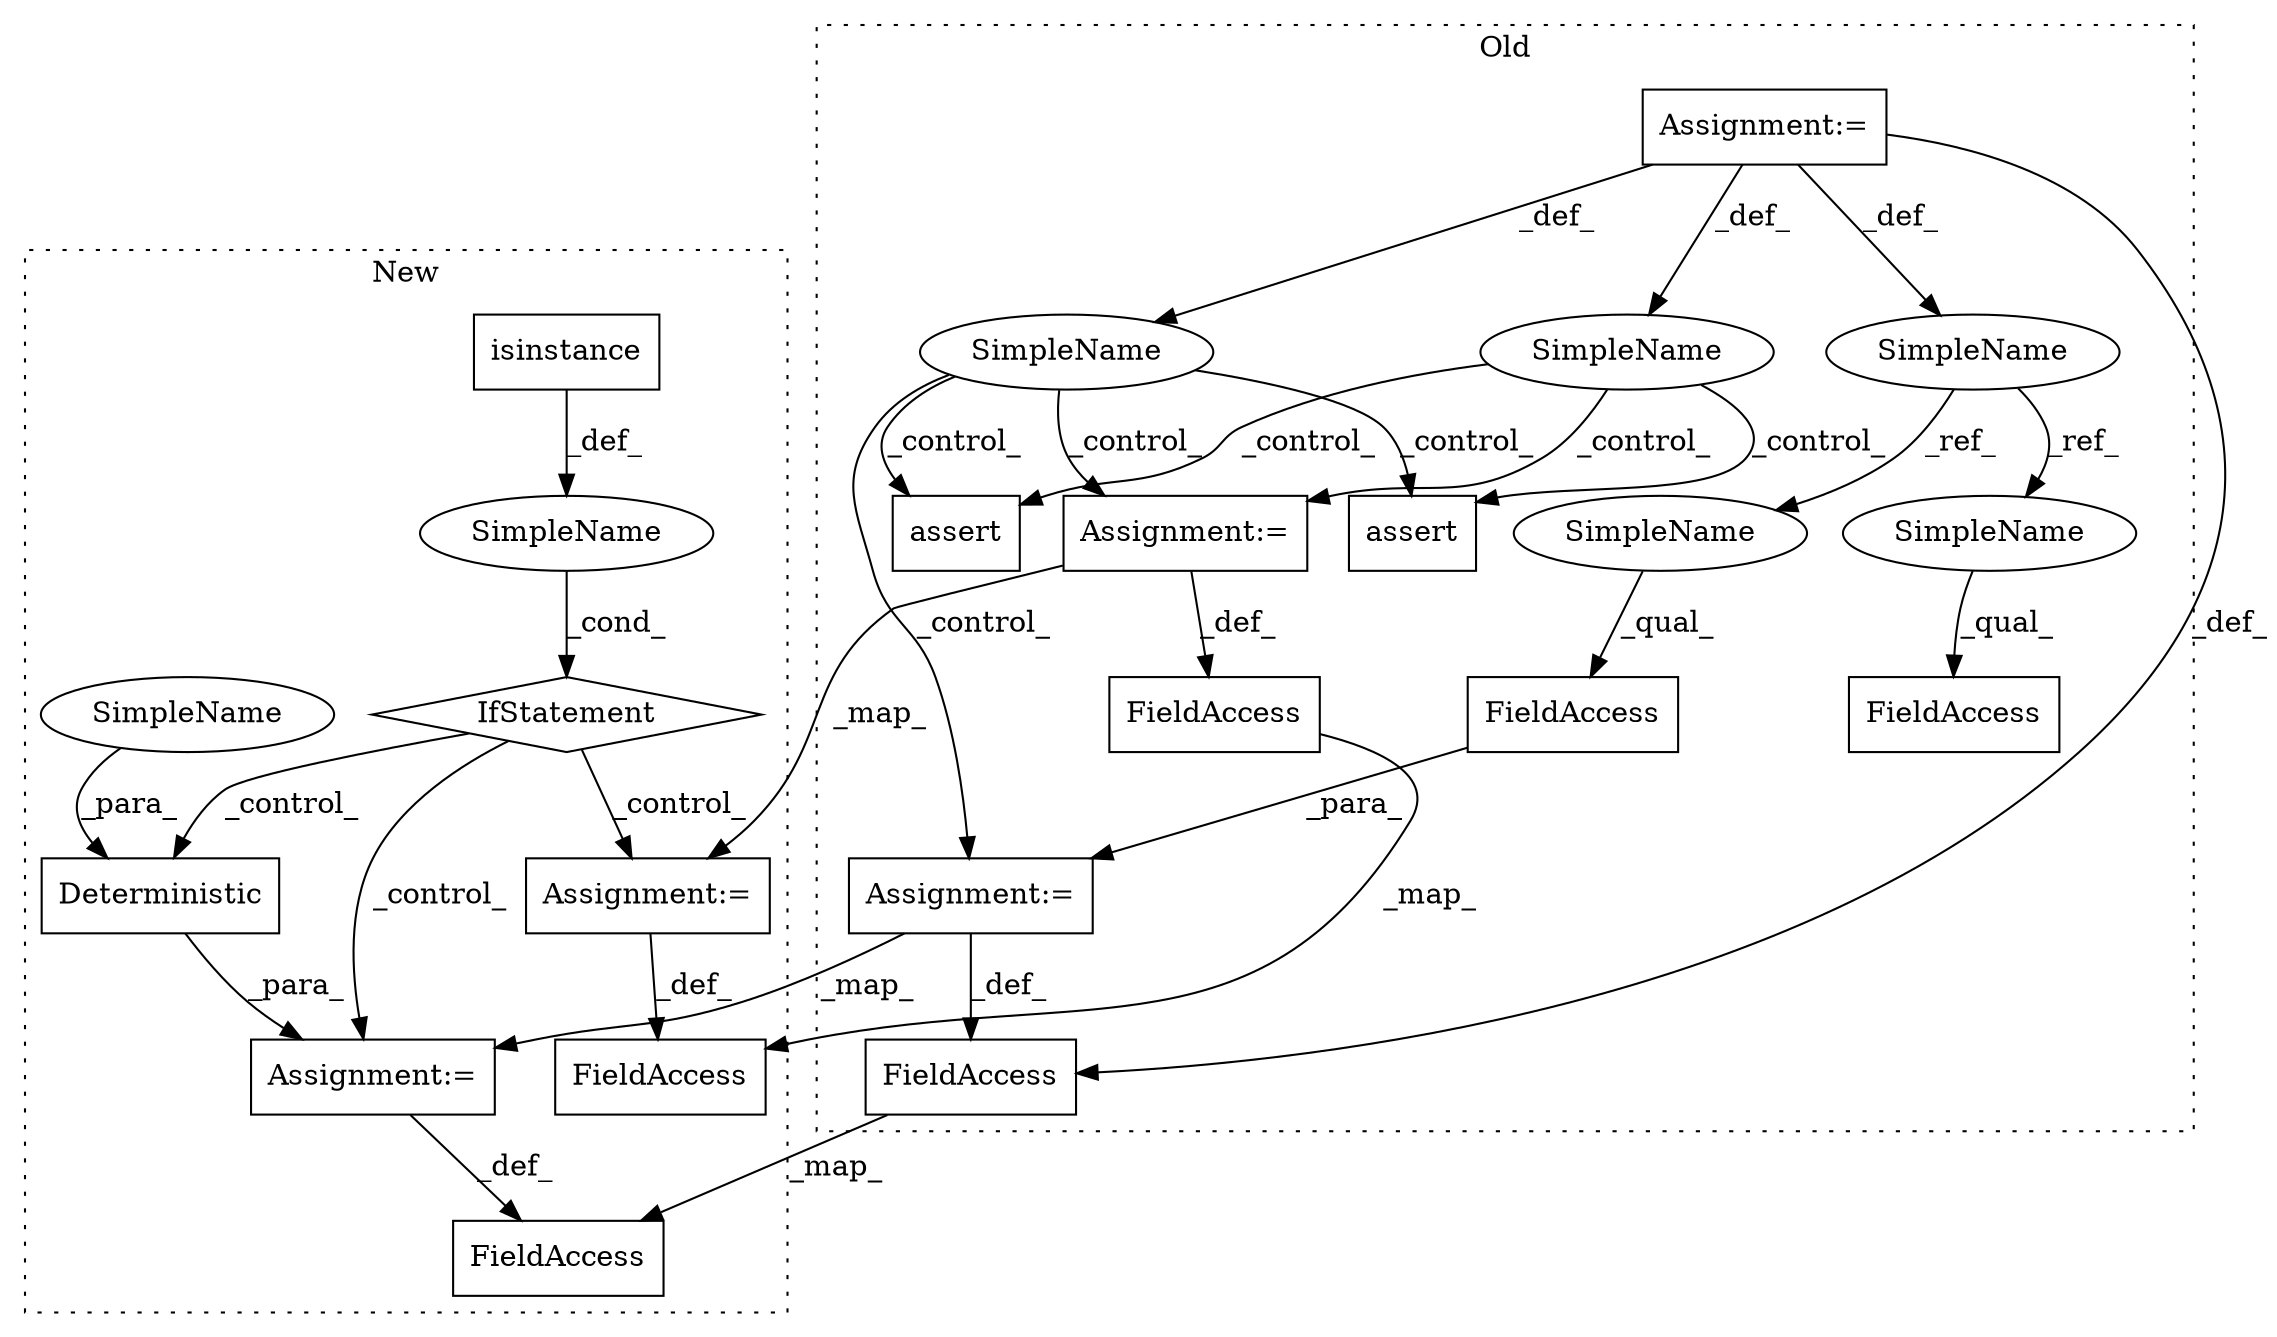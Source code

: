 digraph G {
subgraph cluster0 {
1 [label="assert" a="6" s="3752" l="7" shape="box"];
6 [label="SimpleName" a="42" s="" l="" shape="ellipse"];
7 [label="Assignment:=" a="7" s="3797" l="1" shape="box"];
9 [label="SimpleName" a="42" s="" l="" shape="ellipse"];
11 [label="Assignment:=" a="7" s="3600" l="1" shape="box"];
12 [label="FieldAccess" a="22" s="3601" l="3" shape="box"];
13 [label="SimpleName" a="42" s="3534" l="1" shape="ellipse"];
14 [label="FieldAccess" a="22" s="3583" l="3" shape="box"];
15 [label="assert" a="6" s="3677" l="7" shape="box"];
16 [label="Assignment:=" a="7" s="3534" l="1" shape="box"];
17 [label="FieldAccess" a="22" s="3594" l="6" shape="box"];
19 [label="FieldAccess" a="22" s="3791" l="6" shape="box"];
22 [label="SimpleName" a="42" s="3601" l="1" shape="ellipse"];
23 [label="SimpleName" a="42" s="3583" l="1" shape="ellipse"];
label = "Old";
style="dotted";
}
subgraph cluster1 {
2 [label="Deterministic" a="32" s="5576,5591" l="14,1" shape="box"];
3 [label="IfStatement" a="25" s="5514,5559" l="4,2" shape="diamond"];
4 [label="SimpleName" a="42" s="" l="" shape="ellipse"];
5 [label="isinstance" a="32" s="5518,5557" l="11,2" shape="box"];
8 [label="Assignment:=" a="7" s="5620" l="1" shape="box"];
10 [label="Assignment:=" a="7" s="5575" l="1" shape="box"];
18 [label="FieldAccess" a="22" s="5569" l="6" shape="box"];
20 [label="FieldAccess" a="22" s="5614" l="6" shape="box"];
21 [label="SimpleName" a="42" s="5590" l="1" shape="ellipse"];
label = "New";
style="dotted";
}
2 -> 10 [label="_para_"];
3 -> 8 [label="_control_"];
3 -> 10 [label="_control_"];
3 -> 2 [label="_control_"];
4 -> 3 [label="_cond_"];
5 -> 4 [label="_def_"];
6 -> 7 [label="_control_"];
6 -> 1 [label="_control_"];
6 -> 15 [label="_control_"];
7 -> 19 [label="_def_"];
7 -> 8 [label="_map_"];
8 -> 20 [label="_def_"];
9 -> 7 [label="_control_"];
9 -> 11 [label="_control_"];
9 -> 1 [label="_control_"];
9 -> 15 [label="_control_"];
10 -> 18 [label="_def_"];
11 -> 10 [label="_map_"];
11 -> 17 [label="_def_"];
12 -> 11 [label="_para_"];
13 -> 23 [label="_ref_"];
13 -> 22 [label="_ref_"];
16 -> 17 [label="_def_"];
16 -> 9 [label="_def_"];
16 -> 6 [label="_def_"];
16 -> 13 [label="_def_"];
17 -> 18 [label="_map_"];
19 -> 20 [label="_map_"];
21 -> 2 [label="_para_"];
22 -> 12 [label="_qual_"];
23 -> 14 [label="_qual_"];
}